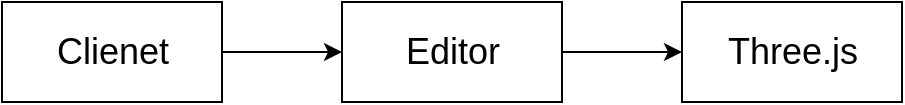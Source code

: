 <mxfile version="13.9.9" type="device"><diagram id="OW-_sJK8ijoG9KznHR4v" name="第 1 页"><mxGraphModel dx="1086" dy="806" grid="1" gridSize="10" guides="1" tooltips="1" connect="1" arrows="1" fold="1" page="1" pageScale="1" pageWidth="827" pageHeight="1169" math="0" shadow="0"><root><mxCell id="0"/><mxCell id="1" parent="0"/><mxCell id="X7iAC0pPc4sz3CW2V_Kq-3" style="edgeStyle=orthogonalEdgeStyle;rounded=0;orthogonalLoop=1;jettySize=auto;html=1;entryX=0;entryY=0.5;entryDx=0;entryDy=0;" edge="1" parent="1" source="X7iAC0pPc4sz3CW2V_Kq-1" target="X7iAC0pPc4sz3CW2V_Kq-2"><mxGeometry relative="1" as="geometry"/></mxCell><mxCell id="X7iAC0pPc4sz3CW2V_Kq-1" value="Editor" style="html=1;fontSize=18;" vertex="1" parent="1"><mxGeometry x="230" y="230" width="110" height="50" as="geometry"/></mxCell><mxCell id="X7iAC0pPc4sz3CW2V_Kq-2" value="Three.js" style="html=1;fontSize=18;" vertex="1" parent="1"><mxGeometry x="400" y="230" width="110" height="50" as="geometry"/></mxCell><mxCell id="X7iAC0pPc4sz3CW2V_Kq-5" style="edgeStyle=orthogonalEdgeStyle;rounded=0;orthogonalLoop=1;jettySize=auto;html=1;entryX=0;entryY=0.5;entryDx=0;entryDy=0;" edge="1" parent="1" source="X7iAC0pPc4sz3CW2V_Kq-4" target="X7iAC0pPc4sz3CW2V_Kq-1"><mxGeometry relative="1" as="geometry"/></mxCell><mxCell id="X7iAC0pPc4sz3CW2V_Kq-4" value="Clienet" style="html=1;fontSize=18;" vertex="1" parent="1"><mxGeometry x="60" y="230" width="110" height="50" as="geometry"/></mxCell></root></mxGraphModel></diagram></mxfile>